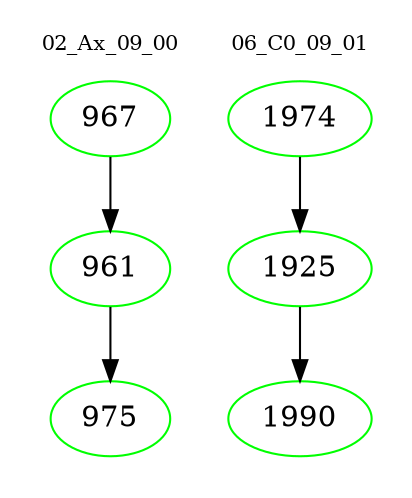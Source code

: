 digraph{
subgraph cluster_0 {
color = white
label = "02_Ax_09_00";
fontsize=10;
T0_967 [label="967", color="green"]
T0_967 -> T0_961 [color="black"]
T0_961 [label="961", color="green"]
T0_961 -> T0_975 [color="black"]
T0_975 [label="975", color="green"]
}
subgraph cluster_1 {
color = white
label = "06_C0_09_01";
fontsize=10;
T1_1974 [label="1974", color="green"]
T1_1974 -> T1_1925 [color="black"]
T1_1925 [label="1925", color="green"]
T1_1925 -> T1_1990 [color="black"]
T1_1990 [label="1990", color="green"]
}
}
